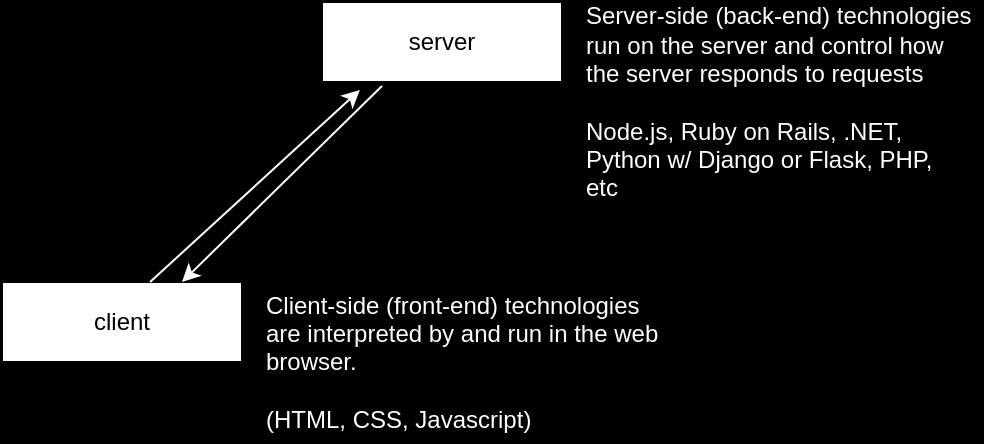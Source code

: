<mxfile version="12.6.5" type="device" pages="6"><diagram id="oCbhM_8GZ6fLKpog-9ED" name="Client-server"><mxGraphModel dx="882" dy="680" grid="1" gridSize="10" guides="1" tooltips="1" connect="1" arrows="1" fold="1" page="1" pageScale="1" pageWidth="850" pageHeight="1100" background="#000000" math="0" shadow="0"><root><mxCell id="z6yMH80fA-xLdz4l3MlC-0"/><mxCell id="z6yMH80fA-xLdz4l3MlC-1" parent="z6yMH80fA-xLdz4l3MlC-0"/><mxCell id="1VKCQ8MHTaYDvlLV4Oxu-0" value="client" style="rounded=0;whiteSpace=wrap;html=1;" parent="z6yMH80fA-xLdz4l3MlC-1" vertex="1"><mxGeometry x="120" y="260" width="120" height="40" as="geometry"/></mxCell><mxCell id="1VKCQ8MHTaYDvlLV4Oxu-1" value="server" style="rounded=0;whiteSpace=wrap;html=1;" parent="z6yMH80fA-xLdz4l3MlC-1" vertex="1"><mxGeometry x="280" y="120" width="120" height="40" as="geometry"/></mxCell><mxCell id="1VKCQ8MHTaYDvlLV4Oxu-2" value="" style="endArrow=classic;html=1;entryX=0.158;entryY=1.1;entryDx=0;entryDy=0;strokeColor=#FFFFFF;exitX=0.617;exitY=0;exitDx=0;exitDy=0;exitPerimeter=0;entryPerimeter=0;" parent="z6yMH80fA-xLdz4l3MlC-1" source="1VKCQ8MHTaYDvlLV4Oxu-0" target="1VKCQ8MHTaYDvlLV4Oxu-1" edge="1"><mxGeometry width="50" height="50" relative="1" as="geometry"><mxPoint x="230" y="240" as="sourcePoint"/><mxPoint x="280" y="190" as="targetPoint"/></mxGeometry></mxCell><mxCell id="1VKCQ8MHTaYDvlLV4Oxu-3" value="" style="endArrow=classic;html=1;strokeColor=#FFFFFF;entryX=0.75;entryY=0;entryDx=0;entryDy=0;" parent="z6yMH80fA-xLdz4l3MlC-1" target="1VKCQ8MHTaYDvlLV4Oxu-0" edge="1"><mxGeometry width="50" height="50" relative="1" as="geometry"><mxPoint x="310" y="162" as="sourcePoint"/><mxPoint x="350" y="260" as="targetPoint"/></mxGeometry></mxCell><mxCell id="1VKCQ8MHTaYDvlLV4Oxu-4" value="&lt;font color=&quot;#ffffff&quot;&gt;Client-side (front-end) technologies are interpreted by and run in the web browser.&lt;br&gt;&lt;br&gt;(HTML, CSS, Javascript)&lt;br&gt;&lt;/font&gt;" style="text;html=1;strokeColor=none;fillColor=none;align=left;verticalAlign=middle;whiteSpace=wrap;rounded=0;" parent="z6yMH80fA-xLdz4l3MlC-1" vertex="1"><mxGeometry x="250" y="260" width="200" height="80" as="geometry"/></mxCell><mxCell id="1VKCQ8MHTaYDvlLV4Oxu-5" value="&lt;font color=&quot;#ffffff&quot;&gt;Server-side (back-end) technologies run on the server and control how the server responds to requests&lt;br&gt;&lt;br&gt;Node.js, Ruby on Rails, .NET, Python w/ Django or Flask,&amp;nbsp;&lt;/font&gt;&lt;span style=&quot;color: rgb(255 , 255 , 255)&quot;&gt;PHP,&amp;nbsp;&lt;/span&gt;&lt;font color=&quot;#ffffff&quot;&gt;&lt;br&gt;etc&lt;br&gt;&lt;/font&gt;" style="text;html=1;strokeColor=none;fillColor=none;align=left;verticalAlign=middle;whiteSpace=wrap;rounded=0;" parent="z6yMH80fA-xLdz4l3MlC-1" vertex="1"><mxGeometry x="410" y="120" width="200" height="100" as="geometry"/></mxCell></root></mxGraphModel></diagram><diagram id="2xUD87CvXbX97WcHL-R-" name="Many-to-many"><mxGraphModel dx="882" dy="680" grid="1" gridSize="10" guides="1" tooltips="1" connect="1" arrows="1" fold="1" page="1" pageScale="1" pageWidth="850" pageHeight="1100" background="#000000" math="0" shadow="0"><root><mxCell id="0"/><mxCell id="1" parent="0"/><mxCell id="e94ca4RGBzYTc7d_XBdb-1" value="client" style="rounded=0;whiteSpace=wrap;html=1;" parent="1" vertex="1"><mxGeometry x="120" y="260" width="120" height="40" as="geometry"/></mxCell><mxCell id="e94ca4RGBzYTc7d_XBdb-3" value="server" style="rounded=0;whiteSpace=wrap;html=1;" parent="1" vertex="1"><mxGeometry x="280" y="120" width="120" height="40" as="geometry"/></mxCell><mxCell id="e94ca4RGBzYTc7d_XBdb-4" value="" style="endArrow=classic;html=1;entryX=0.158;entryY=1.1;entryDx=0;entryDy=0;strokeColor=#FFFFFF;exitX=0.617;exitY=0;exitDx=0;exitDy=0;exitPerimeter=0;entryPerimeter=0;" parent="1" source="e94ca4RGBzYTc7d_XBdb-1" target="e94ca4RGBzYTc7d_XBdb-3" edge="1"><mxGeometry width="50" height="50" relative="1" as="geometry"><mxPoint x="230" y="240" as="sourcePoint"/><mxPoint x="280" y="190" as="targetPoint"/></mxGeometry></mxCell><mxCell id="e94ca4RGBzYTc7d_XBdb-8" value="" style="endArrow=classic;html=1;strokeColor=#FFFFFF;entryX=0.75;entryY=0;entryDx=0;entryDy=0;" parent="1" target="e94ca4RGBzYTc7d_XBdb-1" edge="1"><mxGeometry width="50" height="50" relative="1" as="geometry"><mxPoint x="310" y="162" as="sourcePoint"/><mxPoint x="350" y="260" as="targetPoint"/></mxGeometry></mxCell><mxCell id="e94ca4RGBzYTc7d_XBdb-10" value="client" style="rounded=0;whiteSpace=wrap;html=1;" parent="1" vertex="1"><mxGeometry x="360" y="240" width="120" height="40" as="geometry"/></mxCell><mxCell id="e94ca4RGBzYTc7d_XBdb-11" value="client" style="rounded=0;whiteSpace=wrap;html=1;" parent="1" vertex="1"><mxGeometry x="260" y="320" width="120" height="40" as="geometry"/></mxCell><mxCell id="e94ca4RGBzYTc7d_XBdb-12" value="client" style="rounded=0;whiteSpace=wrap;html=1;" parent="1" vertex="1"><mxGeometry x="470" y="180" width="120" height="40" as="geometry"/></mxCell><mxCell id="e94ca4RGBzYTc7d_XBdb-13" value="client" style="rounded=0;whiteSpace=wrap;html=1;" parent="1" vertex="1"><mxGeometry x="50" y="170" width="120" height="40" as="geometry"/></mxCell><mxCell id="e94ca4RGBzYTc7d_XBdb-14" value="" style="endArrow=classic;html=1;entryX=0;entryY=0.75;entryDx=0;entryDy=0;strokeColor=#FFFFFF;exitX=0.558;exitY=0;exitDx=0;exitDy=0;exitPerimeter=0;" parent="1" source="e94ca4RGBzYTc7d_XBdb-13" target="e94ca4RGBzYTc7d_XBdb-3" edge="1"><mxGeometry width="50" height="50" relative="1" as="geometry"><mxPoint x="240" y="250" as="sourcePoint"/><mxPoint x="350" y="170" as="targetPoint"/></mxGeometry></mxCell><mxCell id="e94ca4RGBzYTc7d_XBdb-15" value="" style="endArrow=classic;html=1;entryX=0.5;entryY=1;entryDx=0;entryDy=0;strokeColor=#FFFFFF;" parent="1" source="e94ca4RGBzYTc7d_XBdb-11" target="e94ca4RGBzYTc7d_XBdb-3" edge="1"><mxGeometry width="50" height="50" relative="1" as="geometry"><mxPoint x="240" y="250" as="sourcePoint"/><mxPoint x="350" y="170" as="targetPoint"/></mxGeometry></mxCell><mxCell id="e94ca4RGBzYTc7d_XBdb-16" value="" style="endArrow=classic;html=1;entryX=0.75;entryY=1;entryDx=0;entryDy=0;strokeColor=#FFFFFF;" parent="1" source="e94ca4RGBzYTc7d_XBdb-10" target="e94ca4RGBzYTc7d_XBdb-3" edge="1"><mxGeometry width="50" height="50" relative="1" as="geometry"><mxPoint x="240" y="250" as="sourcePoint"/><mxPoint x="350" y="170" as="targetPoint"/></mxGeometry></mxCell><mxCell id="e94ca4RGBzYTc7d_XBdb-17" value="" style="endArrow=classic;html=1;strokeColor=#FFFFFF;entryX=1;entryY=0.25;entryDx=0;entryDy=0;exitX=0;exitY=1;exitDx=0;exitDy=0;" parent="1" source="e94ca4RGBzYTc7d_XBdb-3" target="e94ca4RGBzYTc7d_XBdb-13" edge="1"><mxGeometry width="50" height="50" relative="1" as="geometry"><mxPoint x="320" y="172" as="sourcePoint"/><mxPoint x="210" y="280" as="targetPoint"/></mxGeometry></mxCell><mxCell id="e94ca4RGBzYTc7d_XBdb-18" value="" style="endArrow=classic;html=1;strokeColor=#FFFFFF;entryX=0.575;entryY=-0.025;entryDx=0;entryDy=0;exitX=0.592;exitY=1.075;exitDx=0;exitDy=0;exitPerimeter=0;entryPerimeter=0;" parent="1" source="e94ca4RGBzYTc7d_XBdb-3" target="e94ca4RGBzYTc7d_XBdb-11" edge="1"><mxGeometry width="50" height="50" relative="1" as="geometry"><mxPoint x="290" y="170" as="sourcePoint"/><mxPoint x="170" y="190" as="targetPoint"/></mxGeometry></mxCell><mxCell id="e94ca4RGBzYTc7d_XBdb-19" value="" style="endArrow=classic;html=1;strokeColor=#FFFFFF;entryX=0.5;entryY=0;entryDx=0;entryDy=0;exitX=0.842;exitY=1.025;exitDx=0;exitDy=0;exitPerimeter=0;" parent="1" source="e94ca4RGBzYTc7d_XBdb-3" target="e94ca4RGBzYTc7d_XBdb-10" edge="1"><mxGeometry width="50" height="50" relative="1" as="geometry"><mxPoint x="361.04" y="173" as="sourcePoint"/><mxPoint x="339" y="329" as="targetPoint"/></mxGeometry></mxCell><mxCell id="e94ca4RGBzYTc7d_XBdb-20" value="" style="endArrow=classic;html=1;entryX=1;entryY=1;entryDx=0;entryDy=0;strokeColor=#FFFFFF;exitX=0;exitY=0.25;exitDx=0;exitDy=0;" parent="1" source="e94ca4RGBzYTc7d_XBdb-12" target="e94ca4RGBzYTc7d_XBdb-3" edge="1"><mxGeometry width="50" height="50" relative="1" as="geometry"><mxPoint x="420" y="250" as="sourcePoint"/><mxPoint x="380" y="170" as="targetPoint"/></mxGeometry></mxCell><mxCell id="e94ca4RGBzYTc7d_XBdb-21" value="" style="endArrow=classic;html=1;strokeColor=#FFFFFF;exitX=1;exitY=0.75;exitDx=0;exitDy=0;" parent="1" source="e94ca4RGBzYTc7d_XBdb-3" target="e94ca4RGBzYTc7d_XBdb-12" edge="1"><mxGeometry width="50" height="50" relative="1" as="geometry"><mxPoint x="391.04" y="171" as="sourcePoint"/><mxPoint x="430" y="250" as="targetPoint"/></mxGeometry></mxCell><mxCell id="e94ca4RGBzYTc7d_XBdb-22" value="&lt;font style=&quot;font-size: 46px&quot;&gt;...&lt;/font&gt;" style="text;html=1;align=center;verticalAlign=middle;resizable=0;points=[];autosize=1;fontColor=#FFFFFF;" parent="1" vertex="1"><mxGeometry x="430" y="310" width="50" height="30" as="geometry"/></mxCell></root></mxGraphModel></diagram><diagram name="Peer-to-peer" id="CT8srC-m9zSiQJ0mf-mV"><mxGraphModel dx="882" dy="680" grid="1" gridSize="10" guides="1" tooltips="1" connect="1" arrows="1" fold="1" page="1" pageScale="1" pageWidth="850" pageHeight="1100" background="#000000" math="0" shadow="0"><root><mxCell id="_dVDZ3GI9eXz_lTaa_ye-0"/><mxCell id="_dVDZ3GI9eXz_lTaa_ye-1" parent="_dVDZ3GI9eXz_lTaa_ye-0"/><mxCell id="_dVDZ3GI9eXz_lTaa_ye-2" value="peer" style="rounded=0;whiteSpace=wrap;html=1;" vertex="1" parent="_dVDZ3GI9eXz_lTaa_ye-1"><mxGeometry x="60" y="270" width="120" height="40" as="geometry"/></mxCell><mxCell id="_dVDZ3GI9eXz_lTaa_ye-4" value="" style="endArrow=classic;html=1;entryX=0.5;entryY=1;entryDx=0;entryDy=0;strokeColor=#FFFFFF;exitX=0.617;exitY=0;exitDx=0;exitDy=0;exitPerimeter=0;" edge="1" parent="_dVDZ3GI9eXz_lTaa_ye-1" source="_dVDZ3GI9eXz_lTaa_ye-2" target="_dVDZ3GI9eXz_lTaa_ye-9"><mxGeometry width="50" height="50" relative="1" as="geometry"><mxPoint x="230" y="240" as="sourcePoint"/><mxPoint x="280" y="190" as="targetPoint"/></mxGeometry></mxCell><mxCell id="_dVDZ3GI9eXz_lTaa_ye-6" value="peer" style="rounded=0;whiteSpace=wrap;html=1;" vertex="1" parent="_dVDZ3GI9eXz_lTaa_ye-1"><mxGeometry x="260" y="280" width="120" height="40" as="geometry"/></mxCell><mxCell id="_dVDZ3GI9eXz_lTaa_ye-7" value="peer" style="rounded=0;whiteSpace=wrap;html=1;" vertex="1" parent="_dVDZ3GI9eXz_lTaa_ye-1"><mxGeometry x="250" y="130" width="120" height="40" as="geometry"/></mxCell><mxCell id="_dVDZ3GI9eXz_lTaa_ye-8" value="peer" style="rounded=0;whiteSpace=wrap;html=1;" vertex="1" parent="_dVDZ3GI9eXz_lTaa_ye-1"><mxGeometry x="350" y="210" width="120" height="40" as="geometry"/></mxCell><mxCell id="_dVDZ3GI9eXz_lTaa_ye-9" value="peer" style="rounded=0;whiteSpace=wrap;html=1;" vertex="1" parent="_dVDZ3GI9eXz_lTaa_ye-1"><mxGeometry x="60" y="120" width="120" height="40" as="geometry"/></mxCell><mxCell id="_dVDZ3GI9eXz_lTaa_ye-10" value="" style="endArrow=classic;html=1;strokeColor=#FFFFFF;exitX=0.583;exitY=0.975;exitDx=0;exitDy=0;exitPerimeter=0;" edge="1" parent="_dVDZ3GI9eXz_lTaa_ye-1" source="_dVDZ3GI9eXz_lTaa_ye-9" target="_dVDZ3GI9eXz_lTaa_ye-3"><mxGeometry width="50" height="50" relative="1" as="geometry"><mxPoint x="240" y="250" as="sourcePoint"/><mxPoint x="350" y="170" as="targetPoint"/></mxGeometry></mxCell><mxCell id="_dVDZ3GI9eXz_lTaa_ye-11" value="" style="endArrow=classic;html=1;strokeColor=#FFFFFF;entryX=0.75;entryY=0;entryDx=0;entryDy=0;exitX=0.408;exitY=1;exitDx=0;exitDy=0;exitPerimeter=0;" edge="1" parent="_dVDZ3GI9eXz_lTaa_ye-1" source="_dVDZ3GI9eXz_lTaa_ye-7" target="_dVDZ3GI9eXz_lTaa_ye-3"><mxGeometry width="50" height="50" relative="1" as="geometry"><mxPoint x="240" y="250" as="sourcePoint"/><mxPoint x="350" y="170" as="targetPoint"/></mxGeometry></mxCell><mxCell id="_dVDZ3GI9eXz_lTaa_ye-12" value="" style="endArrow=classic;html=1;entryX=0.75;entryY=1;entryDx=0;entryDy=0;strokeColor=#FFFFFF;" edge="1" parent="_dVDZ3GI9eXz_lTaa_ye-1" source="_dVDZ3GI9eXz_lTaa_ye-6" target="_dVDZ3GI9eXz_lTaa_ye-3"><mxGeometry width="50" height="50" relative="1" as="geometry"><mxPoint x="240" y="250" as="sourcePoint"/><mxPoint x="350" y="170" as="targetPoint"/></mxGeometry></mxCell><mxCell id="_dVDZ3GI9eXz_lTaa_ye-13" value="" style="endArrow=classic;html=1;strokeColor=#FFFFFF;" edge="1" parent="_dVDZ3GI9eXz_lTaa_ye-1" source="_dVDZ3GI9eXz_lTaa_ye-3" target="_dVDZ3GI9eXz_lTaa_ye-7"><mxGeometry width="50" height="50" relative="1" as="geometry"><mxPoint x="320" y="172" as="sourcePoint"/><mxPoint x="210" y="280" as="targetPoint"/></mxGeometry></mxCell><mxCell id="_dVDZ3GI9eXz_lTaa_ye-14" value="" style="endArrow=classic;html=1;strokeColor=#FFFFFF;exitX=0.417;exitY=0;exitDx=0;exitDy=0;exitPerimeter=0;" edge="1" parent="_dVDZ3GI9eXz_lTaa_ye-1" source="_dVDZ3GI9eXz_lTaa_ye-8" target="_dVDZ3GI9eXz_lTaa_ye-7"><mxGeometry width="50" height="50" relative="1" as="geometry"><mxPoint x="290" y="170" as="sourcePoint"/><mxPoint x="170" y="190" as="targetPoint"/></mxGeometry></mxCell><mxCell id="_dVDZ3GI9eXz_lTaa_ye-15" value="" style="endArrow=classic;html=1;strokeColor=#FFFFFF;entryX=0.5;entryY=0;entryDx=0;entryDy=0;jumpStyle=arc;" edge="1" parent="_dVDZ3GI9eXz_lTaa_ye-1" source="_dVDZ3GI9eXz_lTaa_ye-7" target="_dVDZ3GI9eXz_lTaa_ye-6"><mxGeometry width="50" height="50" relative="1" as="geometry"><mxPoint x="361.04" y="173" as="sourcePoint"/><mxPoint x="339" y="329" as="targetPoint"/></mxGeometry></mxCell><mxCell id="_dVDZ3GI9eXz_lTaa_ye-16" value="" style="endArrow=classic;html=1;strokeColor=#FFFFFF;" edge="1" parent="_dVDZ3GI9eXz_lTaa_ye-1" source="_dVDZ3GI9eXz_lTaa_ye-8" target="_dVDZ3GI9eXz_lTaa_ye-20"><mxGeometry width="50" height="50" relative="1" as="geometry"><mxPoint x="420" y="250" as="sourcePoint"/><mxPoint x="380" y="170" as="targetPoint"/></mxGeometry></mxCell><mxCell id="_dVDZ3GI9eXz_lTaa_ye-17" value="" style="endArrow=classic;html=1;strokeColor=#FFFFFF;exitX=1;exitY=0.75;exitDx=0;exitDy=0;jumpStyle=arc;" edge="1" parent="_dVDZ3GI9eXz_lTaa_ye-1" source="_dVDZ3GI9eXz_lTaa_ye-3" target="_dVDZ3GI9eXz_lTaa_ye-8"><mxGeometry width="50" height="50" relative="1" as="geometry"><mxPoint x="391.04" y="171" as="sourcePoint"/><mxPoint x="430" y="250" as="targetPoint"/></mxGeometry></mxCell><mxCell id="_dVDZ3GI9eXz_lTaa_ye-18" value="&lt;font style=&quot;font-size: 46px&quot;&gt;...&lt;/font&gt;" style="text;html=1;align=center;verticalAlign=middle;resizable=0;points=[];autosize=1;fontColor=#FFFFFF;" vertex="1" parent="_dVDZ3GI9eXz_lTaa_ye-1"><mxGeometry x="445" y="275" width="50" height="30" as="geometry"/></mxCell><mxCell id="_dVDZ3GI9eXz_lTaa_ye-3" value="peer" style="rounded=0;whiteSpace=wrap;html=1;" vertex="1" parent="_dVDZ3GI9eXz_lTaa_ye-1"><mxGeometry x="170" y="200" width="120" height="40" as="geometry"/></mxCell><mxCell id="_dVDZ3GI9eXz_lTaa_ye-20" value="peer" style="rounded=0;whiteSpace=wrap;html=1;" vertex="1" parent="_dVDZ3GI9eXz_lTaa_ye-1"><mxGeometry x="410" y="130" width="120" height="40" as="geometry"/></mxCell><mxCell id="_dVDZ3GI9eXz_lTaa_ye-22" value="" style="endArrow=classic;html=1;strokeColor=#FFFFFF;entryX=0.25;entryY=0;entryDx=0;entryDy=0;" edge="1" parent="_dVDZ3GI9eXz_lTaa_ye-1" source="_dVDZ3GI9eXz_lTaa_ye-3" target="_dVDZ3GI9eXz_lTaa_ye-6"><mxGeometry width="50" height="50" relative="1" as="geometry"><mxPoint x="310" y="290" as="sourcePoint"/><mxPoint x="250" y="270" as="targetPoint"/></mxGeometry></mxCell><mxCell id="_dVDZ3GI9eXz_lTaa_ye-23" value="" style="endArrow=classic;html=1;strokeColor=#FFFFFF;" edge="1" parent="_dVDZ3GI9eXz_lTaa_ye-1" target="_dVDZ3GI9eXz_lTaa_ye-7"><mxGeometry width="50" height="50" relative="1" as="geometry"><mxPoint x="170" y="150" as="sourcePoint"/><mxPoint x="207.2" y="210" as="targetPoint"/></mxGeometry></mxCell><mxCell id="_dVDZ3GI9eXz_lTaa_ye-24" value="" style="endArrow=classic;html=1;strokeColor=#FFFFFF;" edge="1" parent="_dVDZ3GI9eXz_lTaa_ye-1" source="_dVDZ3GI9eXz_lTaa_ye-6" target="_dVDZ3GI9eXz_lTaa_ye-2"><mxGeometry width="50" height="50" relative="1" as="geometry"><mxPoint x="310" y="290" as="sourcePoint"/><mxPoint x="270" y="250" as="targetPoint"/></mxGeometry></mxCell><mxCell id="_dVDZ3GI9eXz_lTaa_ye-25" value="" style="endArrow=classic;html=1;strokeColor=#FFFFFF;exitX=0.75;exitY=0;exitDx=0;exitDy=0;edgeStyle=orthogonalEdgeStyle;curved=1;" edge="1" parent="_dVDZ3GI9eXz_lTaa_ye-1" source="_dVDZ3GI9eXz_lTaa_ye-6" target="_dVDZ3GI9eXz_lTaa_ye-20"><mxGeometry width="50" height="50" relative="1" as="geometry"><mxPoint x="270" y="307" as="sourcePoint"/><mxPoint x="190" y="303" as="targetPoint"/><Array as="points"><mxPoint x="350" y="270"/><mxPoint x="510" y="270"/></Array></mxGeometry></mxCell><mxCell id="_dVDZ3GI9eXz_lTaa_ye-27" value="" style="endArrow=classic;html=1;strokeColor=#FFFFFF;exitX=0.5;exitY=0;exitDx=0;exitDy=0;edgeStyle=orthogonalEdgeStyle;curved=1;entryX=0.25;entryY=0;entryDx=0;entryDy=0;" edge="1" parent="_dVDZ3GI9eXz_lTaa_ye-1" source="_dVDZ3GI9eXz_lTaa_ye-7" target="_dVDZ3GI9eXz_lTaa_ye-2"><mxGeometry width="50" height="50" relative="1" as="geometry"><mxPoint x="360" y="290" as="sourcePoint"/><mxPoint x="520" y="180" as="targetPoint"/><Array as="points"><mxPoint x="310" y="100"/><mxPoint x="50" y="100"/><mxPoint x="50" y="170"/><mxPoint x="90" y="170"/></Array></mxGeometry></mxCell></root></mxGraphModel></diagram><diagram name="Databases (classic)" id="kFYlJvti-n3NHcqD8MIA"><mxGraphModel dx="876" dy="627" grid="1" gridSize="10" guides="1" tooltips="1" connect="1" arrows="1" fold="1" page="1" pageScale="1" pageWidth="850" pageHeight="1100" background="#000000" math="0" shadow="0"><root><mxCell id="MEbhs_oPwxrEuZzM5ytz-0"/><mxCell id="MEbhs_oPwxrEuZzM5ytz-1" parent="MEbhs_oPwxrEuZzM5ytz-0"/><mxCell id="MEbhs_oPwxrEuZzM5ytz-2" value="client" style="rounded=0;whiteSpace=wrap;html=1;" parent="MEbhs_oPwxrEuZzM5ytz-1" vertex="1"><mxGeometry x="120" y="260" width="120" height="40" as="geometry"/></mxCell><mxCell id="MEbhs_oPwxrEuZzM5ytz-3" value="server" style="rounded=0;whiteSpace=wrap;html=1;" parent="MEbhs_oPwxrEuZzM5ytz-1" vertex="1"><mxGeometry x="280" y="120" width="120" height="40" as="geometry"/></mxCell><mxCell id="MEbhs_oPwxrEuZzM5ytz-4" value="" style="endArrow=classic;html=1;entryX=0.158;entryY=1.1;entryDx=0;entryDy=0;strokeColor=#FFFFFF;exitX=0.617;exitY=0;exitDx=0;exitDy=0;exitPerimeter=0;entryPerimeter=0;" parent="MEbhs_oPwxrEuZzM5ytz-1" source="MEbhs_oPwxrEuZzM5ytz-2" target="MEbhs_oPwxrEuZzM5ytz-3" edge="1"><mxGeometry width="50" height="50" relative="1" as="geometry"><mxPoint x="230" y="240" as="sourcePoint"/><mxPoint x="280" y="190" as="targetPoint"/></mxGeometry></mxCell><mxCell id="MEbhs_oPwxrEuZzM5ytz-5" value="" style="endArrow=classic;html=1;strokeColor=#FFFFFF;entryX=0.75;entryY=0;entryDx=0;entryDy=0;" parent="MEbhs_oPwxrEuZzM5ytz-1" target="MEbhs_oPwxrEuZzM5ytz-2" edge="1"><mxGeometry width="50" height="50" relative="1" as="geometry"><mxPoint x="310" y="162" as="sourcePoint"/><mxPoint x="350" y="260" as="targetPoint"/></mxGeometry></mxCell><mxCell id="MEbhs_oPwxrEuZzM5ytz-8" value="" style="html=1;verticalLabelPosition=bottom;align=center;labelBackgroundColor=#ffffff;verticalAlign=top;strokeWidth=2;strokeColor=#000000;shadow=0;dashed=0;shape=mxgraph.ios7.icons.data;" parent="MEbhs_oPwxrEuZzM5ytz-1" vertex="1"><mxGeometry x="480" y="108" width="52.78" height="64" as="geometry"/></mxCell><mxCell id="MEbhs_oPwxrEuZzM5ytz-9" value="" style="endArrow=classic;html=1;strokeColor=#FFFFFF;exitX=1.004;exitY=0.375;exitDx=0;exitDy=0;exitPerimeter=0;" parent="MEbhs_oPwxrEuZzM5ytz-1" source="MEbhs_oPwxrEuZzM5ytz-8" edge="1"><mxGeometry width="50" height="50" relative="1" as="geometry"><mxPoint x="204.04" y="270" as="sourcePoint"/><mxPoint x="400" y="130" as="targetPoint"/></mxGeometry></mxCell><mxCell id="MEbhs_oPwxrEuZzM5ytz-10" value="" style="endArrow=classic;html=1;strokeColor=#FFFFFF;exitX=1;exitY=0.75;exitDx=0;exitDy=0;entryX=0.038;entryY=0.672;entryDx=0;entryDy=0;entryPerimeter=0;" parent="MEbhs_oPwxrEuZzM5ytz-1" source="MEbhs_oPwxrEuZzM5ytz-3" target="MEbhs_oPwxrEuZzM5ytz-8" edge="1"><mxGeometry width="50" height="50" relative="1" as="geometry"><mxPoint x="182.991" y="142" as="sourcePoint"/><mxPoint x="173" y="140" as="targetPoint"/></mxGeometry></mxCell><mxCell id="MEbhs_oPwxrEuZzM5ytz-11" value="database" style="text;html=1;fontColor=#FFFFFF;align=center;" parent="MEbhs_oPwxrEuZzM5ytz-1" vertex="1"><mxGeometry x="472.78" y="172" width="60" height="30" as="geometry"/></mxCell><mxCell id="x2kc0yfn_sEXH8Rfcy8S-0" value="&lt;font color=&quot;#ffffff&quot;&gt;Servers typically store data in databases and use that data to influence their responses to the client.&amp;nbsp; This data can persist even after the client disconnects.&lt;br&gt;&lt;br&gt;&lt;/font&gt;&lt;span style=&quot;color: rgb(255 , 255 , 255)&quot;&gt;Oracle,&amp;nbsp;&lt;/span&gt;&lt;font color=&quot;#ffffff&quot;&gt;MS SQL, MongoDB, MySQL, Firebase, Amazon, etc&lt;br&gt;&lt;/font&gt;" style="text;html=1;strokeColor=none;fillColor=none;align=right;verticalAlign=middle;whiteSpace=wrap;rounded=0;" parent="MEbhs_oPwxrEuZzM5ytz-1" vertex="1"><mxGeometry x="332.78" y="220" width="200" height="80" as="geometry"/></mxCell></root></mxGraphModel></diagram><diagram name="Databases (fat client)" id="ILN3-kj0VDotU4cpHZHJ"><mxGraphModel dx="882" dy="680" grid="1" gridSize="10" guides="1" tooltips="1" connect="1" arrows="1" fold="1" page="1" pageScale="1" pageWidth="850" pageHeight="1100" background="#000000" math="0" shadow="0"><root><mxCell id="8tpHYhKJukXeVyQq4Csx-0"/><mxCell id="8tpHYhKJukXeVyQq4Csx-1" parent="8tpHYhKJukXeVyQq4Csx-0"/><mxCell id="8tpHYhKJukXeVyQq4Csx-2" value="client" style="rounded=0;whiteSpace=wrap;html=1;" parent="8tpHYhKJukXeVyQq4Csx-1" vertex="1"><mxGeometry x="120" y="260" width="120" height="40" as="geometry"/></mxCell><mxCell id="8tpHYhKJukXeVyQq4Csx-3" value="server" style="rounded=0;whiteSpace=wrap;html=1;" parent="8tpHYhKJukXeVyQq4Csx-1" vertex="1"><mxGeometry x="280" y="120" width="120" height="40" as="geometry"/></mxCell><mxCell id="8tpHYhKJukXeVyQq4Csx-4" value="" style="endArrow=classic;html=1;entryX=0.019;entryY=0.5;entryDx=0;entryDy=0;strokeColor=#FFFFFF;exitX=0.617;exitY=0;exitDx=0;exitDy=0;exitPerimeter=0;entryPerimeter=0;" parent="8tpHYhKJukXeVyQq4Csx-1" source="8tpHYhKJukXeVyQq4Csx-2" target="8tpHYhKJukXeVyQq4Csx-6" edge="1"><mxGeometry width="50" height="50" relative="1" as="geometry"><mxPoint x="230" y="240" as="sourcePoint"/><mxPoint x="280" y="190" as="targetPoint"/></mxGeometry></mxCell><mxCell id="8tpHYhKJukXeVyQq4Csx-5" value="" style="endArrow=classic;html=1;strokeColor=#FFFFFF;entryX=0.75;entryY=0;entryDx=0;entryDy=0;" parent="8tpHYhKJukXeVyQq4Csx-1" source="8tpHYhKJukXeVyQq4Csx-6" target="8tpHYhKJukXeVyQq4Csx-2" edge="1"><mxGeometry width="50" height="50" relative="1" as="geometry"><mxPoint x="310" y="162" as="sourcePoint"/><mxPoint x="350" y="260" as="targetPoint"/></mxGeometry></mxCell><mxCell id="8tpHYhKJukXeVyQq4Csx-6" value="" style="html=1;verticalLabelPosition=bottom;align=center;labelBackgroundColor=#ffffff;verticalAlign=top;strokeWidth=2;strokeColor=#000000;shadow=0;dashed=0;shape=mxgraph.ios7.icons.data;" parent="8tpHYhKJukXeVyQq4Csx-1" vertex="1"><mxGeometry x="480" y="108" width="52.78" height="64" as="geometry"/></mxCell><mxCell id="8tpHYhKJukXeVyQq4Csx-9" value="database" style="text;html=1;fontColor=#FFFFFF;align=center;" parent="8tpHYhKJukXeVyQq4Csx-1" vertex="1"><mxGeometry x="472.78" y="172" width="60" height="30" as="geometry"/></mxCell><mxCell id="8tpHYhKJukXeVyQq4Csx-10" value="&lt;font color=&quot;#ffffff&quot;&gt;Serverless architectures see a &quot;fat client&quot;, where a lot of the business logic is programmed into the front-end via Javascript code, which communicates directly with a database.&lt;br&gt;&lt;/font&gt;&lt;font color=&quot;#ffffff&quot;&gt;&lt;br&gt;Amazon Aurora, Google Firebase &amp;amp; Cloud Datastore, Azure Data Lake&lt;br&gt;&lt;/font&gt;" style="text;html=1;strokeColor=none;fillColor=none;align=right;verticalAlign=middle;whiteSpace=wrap;rounded=0;" parent="8tpHYhKJukXeVyQq4Csx-1" vertex="1"><mxGeometry x="332.78" y="220" width="200" height="80" as="geometry"/></mxCell><mxCell id="8tpHYhKJukXeVyQq4Csx-11" value="" style="endArrow=none;html=1;strokeColor=#b85450;shadow=1;fillColor=#f8cecc;strokeWidth=3;" parent="8tpHYhKJukXeVyQq4Csx-1" edge="1"><mxGeometry width="50" height="50" relative="1" as="geometry"><mxPoint x="310" y="110" as="sourcePoint"/><mxPoint x="360" y="170" as="targetPoint"/></mxGeometry></mxCell><mxCell id="8tpHYhKJukXeVyQq4Csx-13" value="" style="endArrow=none;html=1;strokeColor=#b85450;shadow=1;fillColor=#f8cecc;strokeWidth=3;" parent="8tpHYhKJukXeVyQq4Csx-1" edge="1"><mxGeometry width="50" height="50" relative="1" as="geometry"><mxPoint x="300" y="170" as="sourcePoint"/><mxPoint x="380" y="110" as="targetPoint"/></mxGeometry></mxCell></root></mxGraphModel></diagram><diagram id="-f5Rj3K_mDW5hx8ZG_q-" name="Layered architecture"><mxGraphModel dx="882" dy="680" grid="1" gridSize="10" guides="1" tooltips="1" connect="1" arrows="1" fold="1" page="1" pageScale="1" pageWidth="1100" pageHeight="850" background="#000000" math="0" shadow="0"><root><mxCell id="wjf8u-reieuwe9Tu246G-0"/><mxCell id="wjf8u-reieuwe9Tu246G-1" parent="wjf8u-reieuwe9Tu246G-0"/><mxCell id="wjf8u-reieuwe9Tu246G-2" value="Transmission Control Protocol&lt;br&gt;&lt;font style=&quot;font-size: 9px&quot;&gt;(TCP)&lt;/font&gt;" style="rounded=0;whiteSpace=wrap;html=1;" vertex="1" parent="wjf8u-reieuwe9Tu246G-1"><mxGeometry x="80" y="120" width="200" height="40" as="geometry"/></mxCell><mxCell id="wjf8u-reieuwe9Tu246G-3" value="User Datagram Protocol&lt;br&gt;&lt;font style=&quot;font-size: 9px&quot;&gt;(UDP)&lt;/font&gt;" style="rounded=0;whiteSpace=wrap;html=1;" vertex="1" parent="wjf8u-reieuwe9Tu246G-1"><mxGeometry x="280" y="120" width="200" height="40" as="geometry"/></mxCell><mxCell id="wjf8u-reieuwe9Tu246G-4" value="&lt;font&gt;Various Application Protocols&lt;br&gt;&lt;/font&gt;&lt;font style=&quot;font-size: 9px&quot;&gt;(HTTP, FTP, SMTP, etc)&lt;/font&gt;" style="rounded=0;whiteSpace=wrap;html=1;" vertex="1" parent="wjf8u-reieuwe9Tu246G-1"><mxGeometry x="80" y="80" width="400" height="40" as="geometry"/></mxCell><mxCell id="wjf8u-reieuwe9Tu246G-6" value="Internet Protocol &lt;br&gt;&lt;font style=&quot;font-size: 9px&quot;&gt;(IP)&lt;/font&gt;" style="rounded=0;whiteSpace=wrap;html=1;" vertex="1" parent="wjf8u-reieuwe9Tu246G-1"><mxGeometry x="80" y="160" width="400" height="40" as="geometry"/></mxCell><mxCell id="wjf8u-reieuwe9Tu246G-7" value="Various Network Protocols&lt;br&gt;&lt;font style=&quot;font-size: 9px&quot;&gt;(Ethernet, 802.11 WiFi, et)&lt;/font&gt;" style="rounded=0;whiteSpace=wrap;html=1;" vertex="1" parent="wjf8u-reieuwe9Tu246G-1"><mxGeometry x="80" y="200" width="400" height="40" as="geometry"/></mxCell><mxCell id="wjf8u-reieuwe9Tu246G-8" value="Transport Layer" style="text;html=1;fontColor=#FFFFFF;" vertex="1" parent="wjf8u-reieuwe9Tu246G-1"><mxGeometry x="490" y="125" width="90" height="30" as="geometry"/></mxCell><mxCell id="wjf8u-reieuwe9Tu246G-10" value="Application Layer" style="text;html=1;fontColor=#FFFFFF;" vertex="1" parent="wjf8u-reieuwe9Tu246G-1"><mxGeometry x="490" y="85" width="90" height="30" as="geometry"/></mxCell><mxCell id="wjf8u-reieuwe9Tu246G-11" value="Internetworking Layer" style="text;html=1;fontColor=#FFFFFF;" vertex="1" parent="wjf8u-reieuwe9Tu246G-1"><mxGeometry x="490" y="170" width="90" height="30" as="geometry"/></mxCell><mxCell id="wjf8u-reieuwe9Tu246G-12" value="Subnetwork Layer" style="text;html=1;fontColor=#FFFFFF;" vertex="1" parent="wjf8u-reieuwe9Tu246G-1"><mxGeometry x="490" y="210" width="90" height="30" as="geometry"/></mxCell></root></mxGraphModel></diagram></mxfile>